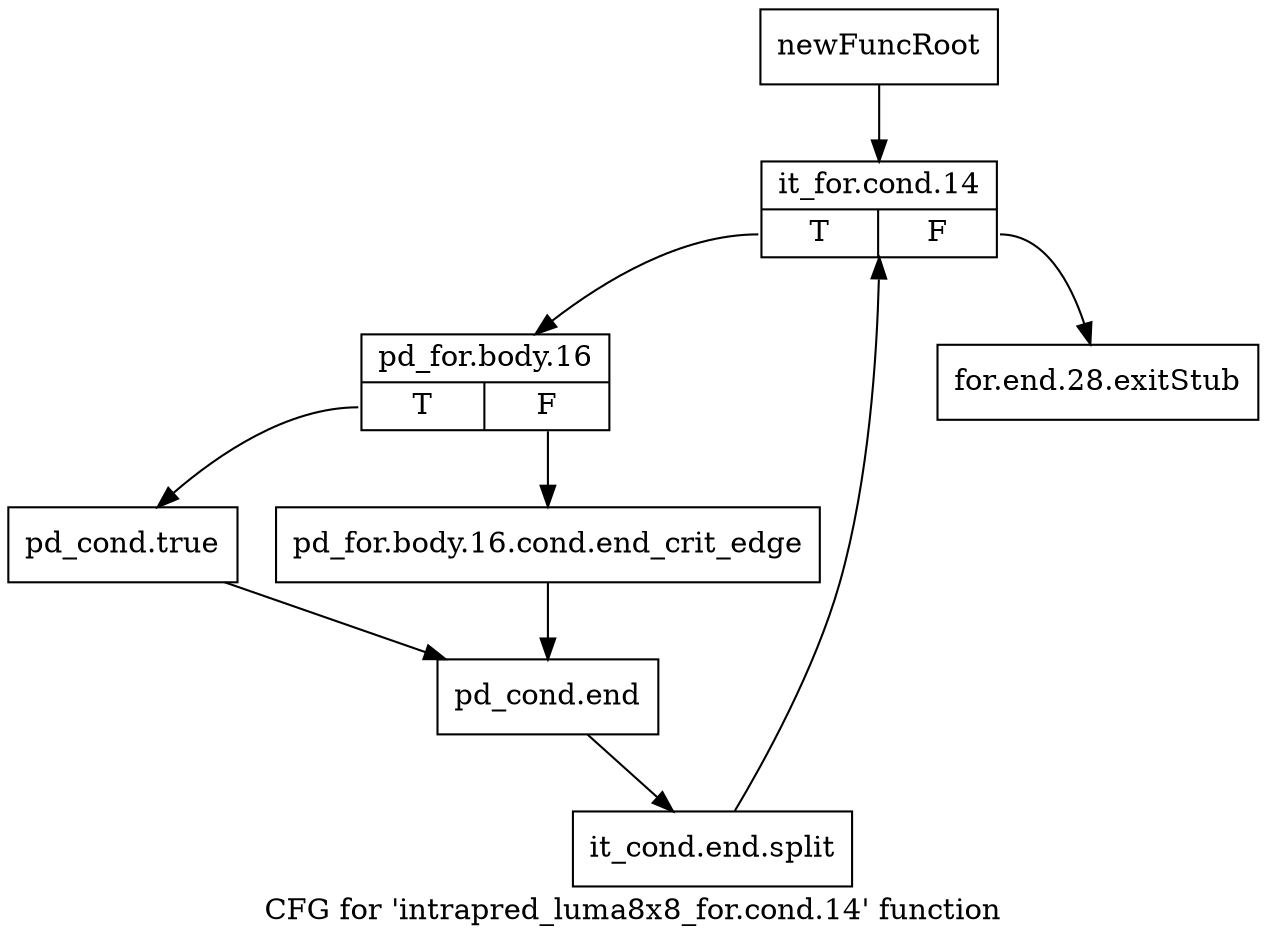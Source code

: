 digraph "CFG for 'intrapred_luma8x8_for.cond.14' function" {
	label="CFG for 'intrapred_luma8x8_for.cond.14' function";

	Node0x2f52de0 [shape=record,label="{newFuncRoot}"];
	Node0x2f52de0 -> Node0x2f52e80;
	Node0x2f52e30 [shape=record,label="{for.end.28.exitStub}"];
	Node0x2f52e80 [shape=record,label="{it_for.cond.14|{<s0>T|<s1>F}}"];
	Node0x2f52e80:s0 -> Node0x2f52ed0;
	Node0x2f52e80:s1 -> Node0x2f52e30;
	Node0x2f52ed0 [shape=record,label="{pd_for.body.16|{<s0>T|<s1>F}}"];
	Node0x2f52ed0:s0 -> Node0x2f52f70;
	Node0x2f52ed0:s1 -> Node0x2f52f20;
	Node0x2f52f20 [shape=record,label="{pd_for.body.16.cond.end_crit_edge}"];
	Node0x2f52f20 -> Node0x2f52fc0;
	Node0x2f52f70 [shape=record,label="{pd_cond.true}"];
	Node0x2f52f70 -> Node0x2f52fc0;
	Node0x2f52fc0 [shape=record,label="{pd_cond.end}"];
	Node0x2f52fc0 -> Node0x3e19d40;
	Node0x3e19d40 [shape=record,label="{it_cond.end.split}"];
	Node0x3e19d40 -> Node0x2f52e80;
}
